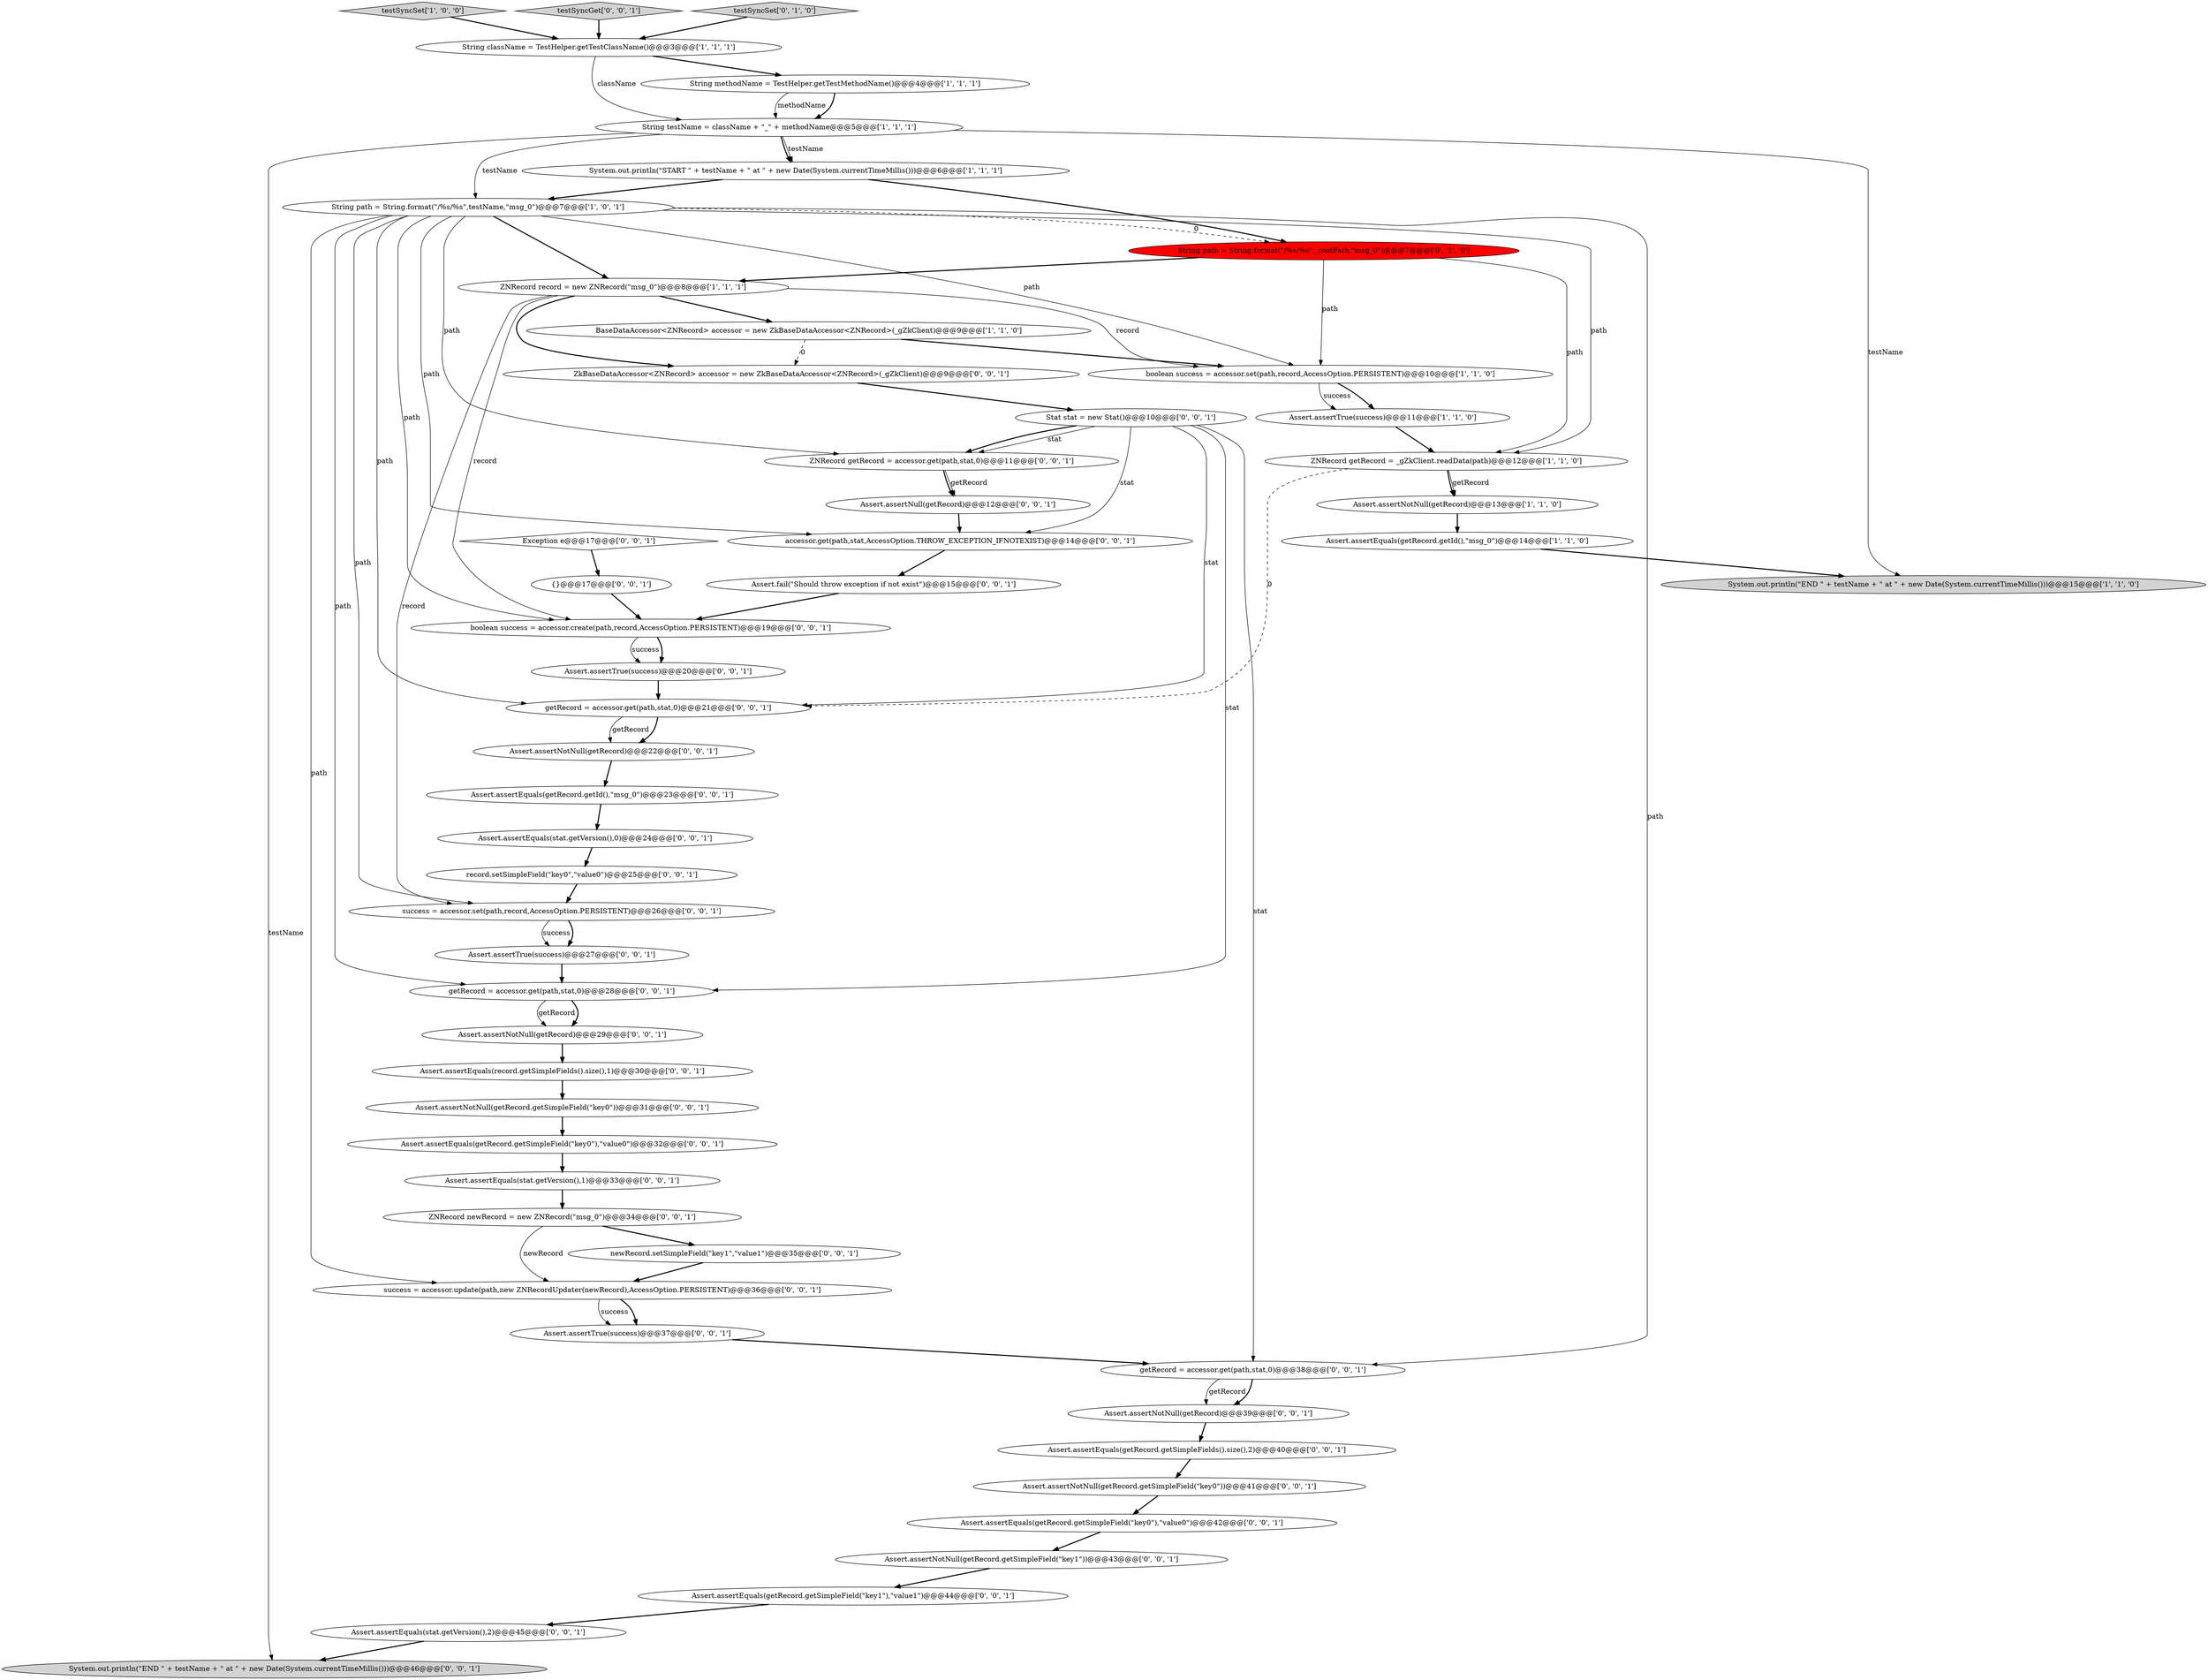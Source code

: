 digraph {
13 [style = filled, label = "System.out.println(\"START \" + testName + \" at \" + new Date(System.currentTimeMillis()))@@@6@@@['1', '1', '1']", fillcolor = white, shape = ellipse image = "AAA0AAABBB1BBB"];
10 [style = filled, label = "testSyncSet['1', '0', '0']", fillcolor = lightgray, shape = diamond image = "AAA0AAABBB1BBB"];
39 [style = filled, label = "boolean success = accessor.create(path,record,AccessOption.PERSISTENT)@@@19@@@['0', '0', '1']", fillcolor = white, shape = ellipse image = "AAA0AAABBB3BBB"];
37 [style = filled, label = "Assert.assertNotNull(getRecord.getSimpleField(\"key0\"))@@@31@@@['0', '0', '1']", fillcolor = white, shape = ellipse image = "AAA0AAABBB3BBB"];
50 [style = filled, label = "getRecord = accessor.get(path,stat,0)@@@38@@@['0', '0', '1']", fillcolor = white, shape = ellipse image = "AAA0AAABBB3BBB"];
5 [style = filled, label = "Assert.assertEquals(getRecord.getId(),\"msg_0\")@@@14@@@['1', '1', '0']", fillcolor = white, shape = ellipse image = "AAA0AAABBB1BBB"];
35 [style = filled, label = "success = accessor.update(path,new ZNRecordUpdater(newRecord),AccessOption.PERSISTENT)@@@36@@@['0', '0', '1']", fillcolor = white, shape = ellipse image = "AAA0AAABBB3BBB"];
8 [style = filled, label = "String path = String.format(\"/%s/%s\",testName,\"msg_0\")@@@7@@@['1', '0', '1']", fillcolor = white, shape = ellipse image = "AAA0AAABBB1BBB"];
19 [style = filled, label = "newRecord.setSimpleField(\"key1\",\"value1\")@@@35@@@['0', '0', '1']", fillcolor = white, shape = ellipse image = "AAA0AAABBB3BBB"];
28 [style = filled, label = "Assert.assertTrue(success)@@@37@@@['0', '0', '1']", fillcolor = white, shape = ellipse image = "AAA0AAABBB3BBB"];
49 [style = filled, label = "Assert.assertEquals(getRecord.getSimpleField(\"key1\"),\"value1\")@@@44@@@['0', '0', '1']", fillcolor = white, shape = ellipse image = "AAA0AAABBB3BBB"];
16 [style = filled, label = "Assert.fail(\"Should throw exception if not exist\")@@@15@@@['0', '0', '1']", fillcolor = white, shape = ellipse image = "AAA0AAABBB3BBB"];
6 [style = filled, label = "String className = TestHelper.getTestClassName()@@@3@@@['1', '1', '1']", fillcolor = white, shape = ellipse image = "AAA0AAABBB1BBB"];
46 [style = filled, label = "{}@@@17@@@['0', '0', '1']", fillcolor = white, shape = ellipse image = "AAA0AAABBB3BBB"];
22 [style = filled, label = "record.setSimpleField(\"key0\",\"value0\")@@@25@@@['0', '0', '1']", fillcolor = white, shape = ellipse image = "AAA0AAABBB3BBB"];
45 [style = filled, label = "Assert.assertTrue(success)@@@27@@@['0', '0', '1']", fillcolor = white, shape = ellipse image = "AAA0AAABBB3BBB"];
1 [style = filled, label = "ZNRecord record = new ZNRecord(\"msg_0\")@@@8@@@['1', '1', '1']", fillcolor = white, shape = ellipse image = "AAA0AAABBB1BBB"];
4 [style = filled, label = "System.out.println(\"END \" + testName + \" at \" + new Date(System.currentTimeMillis()))@@@15@@@['1', '1', '0']", fillcolor = lightgray, shape = ellipse image = "AAA0AAABBB1BBB"];
26 [style = filled, label = "Assert.assertNotNull(getRecord)@@@39@@@['0', '0', '1']", fillcolor = white, shape = ellipse image = "AAA0AAABBB3BBB"];
12 [style = filled, label = "String methodName = TestHelper.getTestMethodName()@@@4@@@['1', '1', '1']", fillcolor = white, shape = ellipse image = "AAA0AAABBB1BBB"];
34 [style = filled, label = "ZNRecord newRecord = new ZNRecord(\"msg_0\")@@@34@@@['0', '0', '1']", fillcolor = white, shape = ellipse image = "AAA0AAABBB3BBB"];
3 [style = filled, label = "String testName = className + \"_\" + methodName@@@5@@@['1', '1', '1']", fillcolor = white, shape = ellipse image = "AAA0AAABBB1BBB"];
23 [style = filled, label = "success = accessor.set(path,record,AccessOption.PERSISTENT)@@@26@@@['0', '0', '1']", fillcolor = white, shape = ellipse image = "AAA0AAABBB3BBB"];
2 [style = filled, label = "boolean success = accessor.set(path,record,AccessOption.PERSISTENT)@@@10@@@['1', '1', '0']", fillcolor = white, shape = ellipse image = "AAA0AAABBB1BBB"];
51 [style = filled, label = "Assert.assertTrue(success)@@@20@@@['0', '0', '1']", fillcolor = white, shape = ellipse image = "AAA0AAABBB3BBB"];
17 [style = filled, label = "Assert.assertEquals(getRecord.getSimpleFields().size(),2)@@@40@@@['0', '0', '1']", fillcolor = white, shape = ellipse image = "AAA0AAABBB3BBB"];
52 [style = filled, label = "accessor.get(path,stat,AccessOption.THROW_EXCEPTION_IFNOTEXIST)@@@14@@@['0', '0', '1']", fillcolor = white, shape = ellipse image = "AAA0AAABBB3BBB"];
42 [style = filled, label = "Assert.assertEquals(stat.getVersion(),1)@@@33@@@['0', '0', '1']", fillcolor = white, shape = ellipse image = "AAA0AAABBB3BBB"];
32 [style = filled, label = "ZNRecord getRecord = accessor.get(path,stat,0)@@@11@@@['0', '0', '1']", fillcolor = white, shape = ellipse image = "AAA0AAABBB3BBB"];
30 [style = filled, label = "getRecord = accessor.get(path,stat,0)@@@28@@@['0', '0', '1']", fillcolor = white, shape = ellipse image = "AAA0AAABBB3BBB"];
21 [style = filled, label = "Exception e@@@17@@@['0', '0', '1']", fillcolor = white, shape = diamond image = "AAA0AAABBB3BBB"];
14 [style = filled, label = "String path = String.format(\"/%s/%s\",_rootPath,\"msg_0\")@@@7@@@['0', '1', '0']", fillcolor = red, shape = ellipse image = "AAA1AAABBB2BBB"];
27 [style = filled, label = "Assert.assertNotNull(getRecord.getSimpleField(\"key1\"))@@@43@@@['0', '0', '1']", fillcolor = white, shape = ellipse image = "AAA0AAABBB3BBB"];
20 [style = filled, label = "Assert.assertEquals(stat.getVersion(),0)@@@24@@@['0', '0', '1']", fillcolor = white, shape = ellipse image = "AAA0AAABBB3BBB"];
7 [style = filled, label = "BaseDataAccessor<ZNRecord> accessor = new ZkBaseDataAccessor<ZNRecord>(_gZkClient)@@@9@@@['1', '1', '0']", fillcolor = white, shape = ellipse image = "AAA0AAABBB1BBB"];
47 [style = filled, label = "testSyncGet['0', '0', '1']", fillcolor = lightgray, shape = diamond image = "AAA0AAABBB3BBB"];
9 [style = filled, label = "Assert.assertTrue(success)@@@11@@@['1', '1', '0']", fillcolor = white, shape = ellipse image = "AAA0AAABBB1BBB"];
15 [style = filled, label = "testSyncSet['0', '1', '0']", fillcolor = lightgray, shape = diamond image = "AAA0AAABBB2BBB"];
25 [style = filled, label = "Assert.assertEquals(getRecord.getSimpleField(\"key0\"),\"value0\")@@@32@@@['0', '0', '1']", fillcolor = white, shape = ellipse image = "AAA0AAABBB3BBB"];
48 [style = filled, label = "Assert.assertEquals(stat.getVersion(),2)@@@45@@@['0', '0', '1']", fillcolor = white, shape = ellipse image = "AAA0AAABBB3BBB"];
29 [style = filled, label = "getRecord = accessor.get(path,stat,0)@@@21@@@['0', '0', '1']", fillcolor = white, shape = ellipse image = "AAA0AAABBB3BBB"];
43 [style = filled, label = "Stat stat = new Stat()@@@10@@@['0', '0', '1']", fillcolor = white, shape = ellipse image = "AAA0AAABBB3BBB"];
24 [style = filled, label = "Assert.assertNotNull(getRecord)@@@29@@@['0', '0', '1']", fillcolor = white, shape = ellipse image = "AAA0AAABBB3BBB"];
18 [style = filled, label = "Assert.assertNotNull(getRecord)@@@22@@@['0', '0', '1']", fillcolor = white, shape = ellipse image = "AAA0AAABBB3BBB"];
33 [style = filled, label = "ZkBaseDataAccessor<ZNRecord> accessor = new ZkBaseDataAccessor<ZNRecord>(_gZkClient)@@@9@@@['0', '0', '1']", fillcolor = white, shape = ellipse image = "AAA0AAABBB3BBB"];
41 [style = filled, label = "System.out.println(\"END \" + testName + \" at \" + new Date(System.currentTimeMillis()))@@@46@@@['0', '0', '1']", fillcolor = lightgray, shape = ellipse image = "AAA0AAABBB3BBB"];
36 [style = filled, label = "Assert.assertNull(getRecord)@@@12@@@['0', '0', '1']", fillcolor = white, shape = ellipse image = "AAA0AAABBB3BBB"];
40 [style = filled, label = "Assert.assertNotNull(getRecord.getSimpleField(\"key0\"))@@@41@@@['0', '0', '1']", fillcolor = white, shape = ellipse image = "AAA0AAABBB3BBB"];
11 [style = filled, label = "Assert.assertNotNull(getRecord)@@@13@@@['1', '1', '0']", fillcolor = white, shape = ellipse image = "AAA0AAABBB1BBB"];
0 [style = filled, label = "ZNRecord getRecord = _gZkClient.readData(path)@@@12@@@['1', '1', '0']", fillcolor = white, shape = ellipse image = "AAA0AAABBB1BBB"];
44 [style = filled, label = "Assert.assertEquals(getRecord.getId(),\"msg_0\")@@@23@@@['0', '0', '1']", fillcolor = white, shape = ellipse image = "AAA0AAABBB3BBB"];
31 [style = filled, label = "Assert.assertEquals(record.getSimpleFields().size(),1)@@@30@@@['0', '0', '1']", fillcolor = white, shape = ellipse image = "AAA0AAABBB3BBB"];
38 [style = filled, label = "Assert.assertEquals(getRecord.getSimpleField(\"key0\"),\"value0\")@@@42@@@['0', '0', '1']", fillcolor = white, shape = ellipse image = "AAA0AAABBB3BBB"];
31->37 [style = bold, label=""];
3->13 [style = solid, label="testName"];
23->45 [style = bold, label=""];
8->52 [style = solid, label="path"];
8->39 [style = solid, label="path"];
1->2 [style = solid, label="record"];
28->50 [style = bold, label=""];
49->48 [style = bold, label=""];
40->38 [style = bold, label=""];
45->30 [style = bold, label=""];
27->49 [style = bold, label=""];
29->18 [style = bold, label=""];
8->1 [style = bold, label=""];
21->46 [style = bold, label=""];
1->33 [style = bold, label=""];
18->44 [style = bold, label=""];
8->23 [style = solid, label="path"];
1->39 [style = solid, label="record"];
39->51 [style = bold, label=""];
50->26 [style = solid, label="getRecord"];
8->32 [style = solid, label="path"];
43->29 [style = solid, label="stat"];
34->35 [style = solid, label="newRecord"];
13->14 [style = bold, label=""];
3->41 [style = solid, label="testName"];
47->6 [style = bold, label=""];
48->41 [style = bold, label=""];
3->4 [style = solid, label="testName"];
34->19 [style = bold, label=""];
26->17 [style = bold, label=""];
8->35 [style = solid, label="path"];
6->3 [style = solid, label="className"];
43->32 [style = bold, label=""];
3->8 [style = solid, label="testName"];
8->29 [style = solid, label="path"];
2->9 [style = bold, label=""];
46->39 [style = bold, label=""];
29->18 [style = solid, label="getRecord"];
22->23 [style = bold, label=""];
14->2 [style = solid, label="path"];
35->28 [style = bold, label=""];
8->50 [style = solid, label="path"];
32->36 [style = solid, label="getRecord"];
43->32 [style = solid, label="stat"];
7->2 [style = bold, label=""];
44->20 [style = bold, label=""];
32->36 [style = bold, label=""];
16->39 [style = bold, label=""];
23->45 [style = solid, label="success"];
30->24 [style = bold, label=""];
36->52 [style = bold, label=""];
37->25 [style = bold, label=""];
17->40 [style = bold, label=""];
0->11 [style = bold, label=""];
38->27 [style = bold, label=""];
30->24 [style = solid, label="getRecord"];
8->14 [style = dashed, label="0"];
1->7 [style = bold, label=""];
10->6 [style = bold, label=""];
14->0 [style = solid, label="path"];
51->29 [style = bold, label=""];
0->11 [style = solid, label="getRecord"];
39->51 [style = solid, label="success"];
11->5 [style = bold, label=""];
52->16 [style = bold, label=""];
24->31 [style = bold, label=""];
43->52 [style = solid, label="stat"];
19->35 [style = bold, label=""];
33->43 [style = bold, label=""];
5->4 [style = bold, label=""];
0->29 [style = dashed, label="0"];
25->42 [style = bold, label=""];
2->9 [style = solid, label="success"];
12->3 [style = bold, label=""];
8->2 [style = solid, label="path"];
43->30 [style = solid, label="stat"];
43->50 [style = solid, label="stat"];
50->26 [style = bold, label=""];
6->12 [style = bold, label=""];
1->23 [style = solid, label="record"];
42->34 [style = bold, label=""];
9->0 [style = bold, label=""];
12->3 [style = solid, label="methodName"];
15->6 [style = bold, label=""];
8->30 [style = solid, label="path"];
14->1 [style = bold, label=""];
20->22 [style = bold, label=""];
8->0 [style = solid, label="path"];
3->13 [style = bold, label=""];
7->33 [style = dashed, label="0"];
13->8 [style = bold, label=""];
35->28 [style = solid, label="success"];
}
